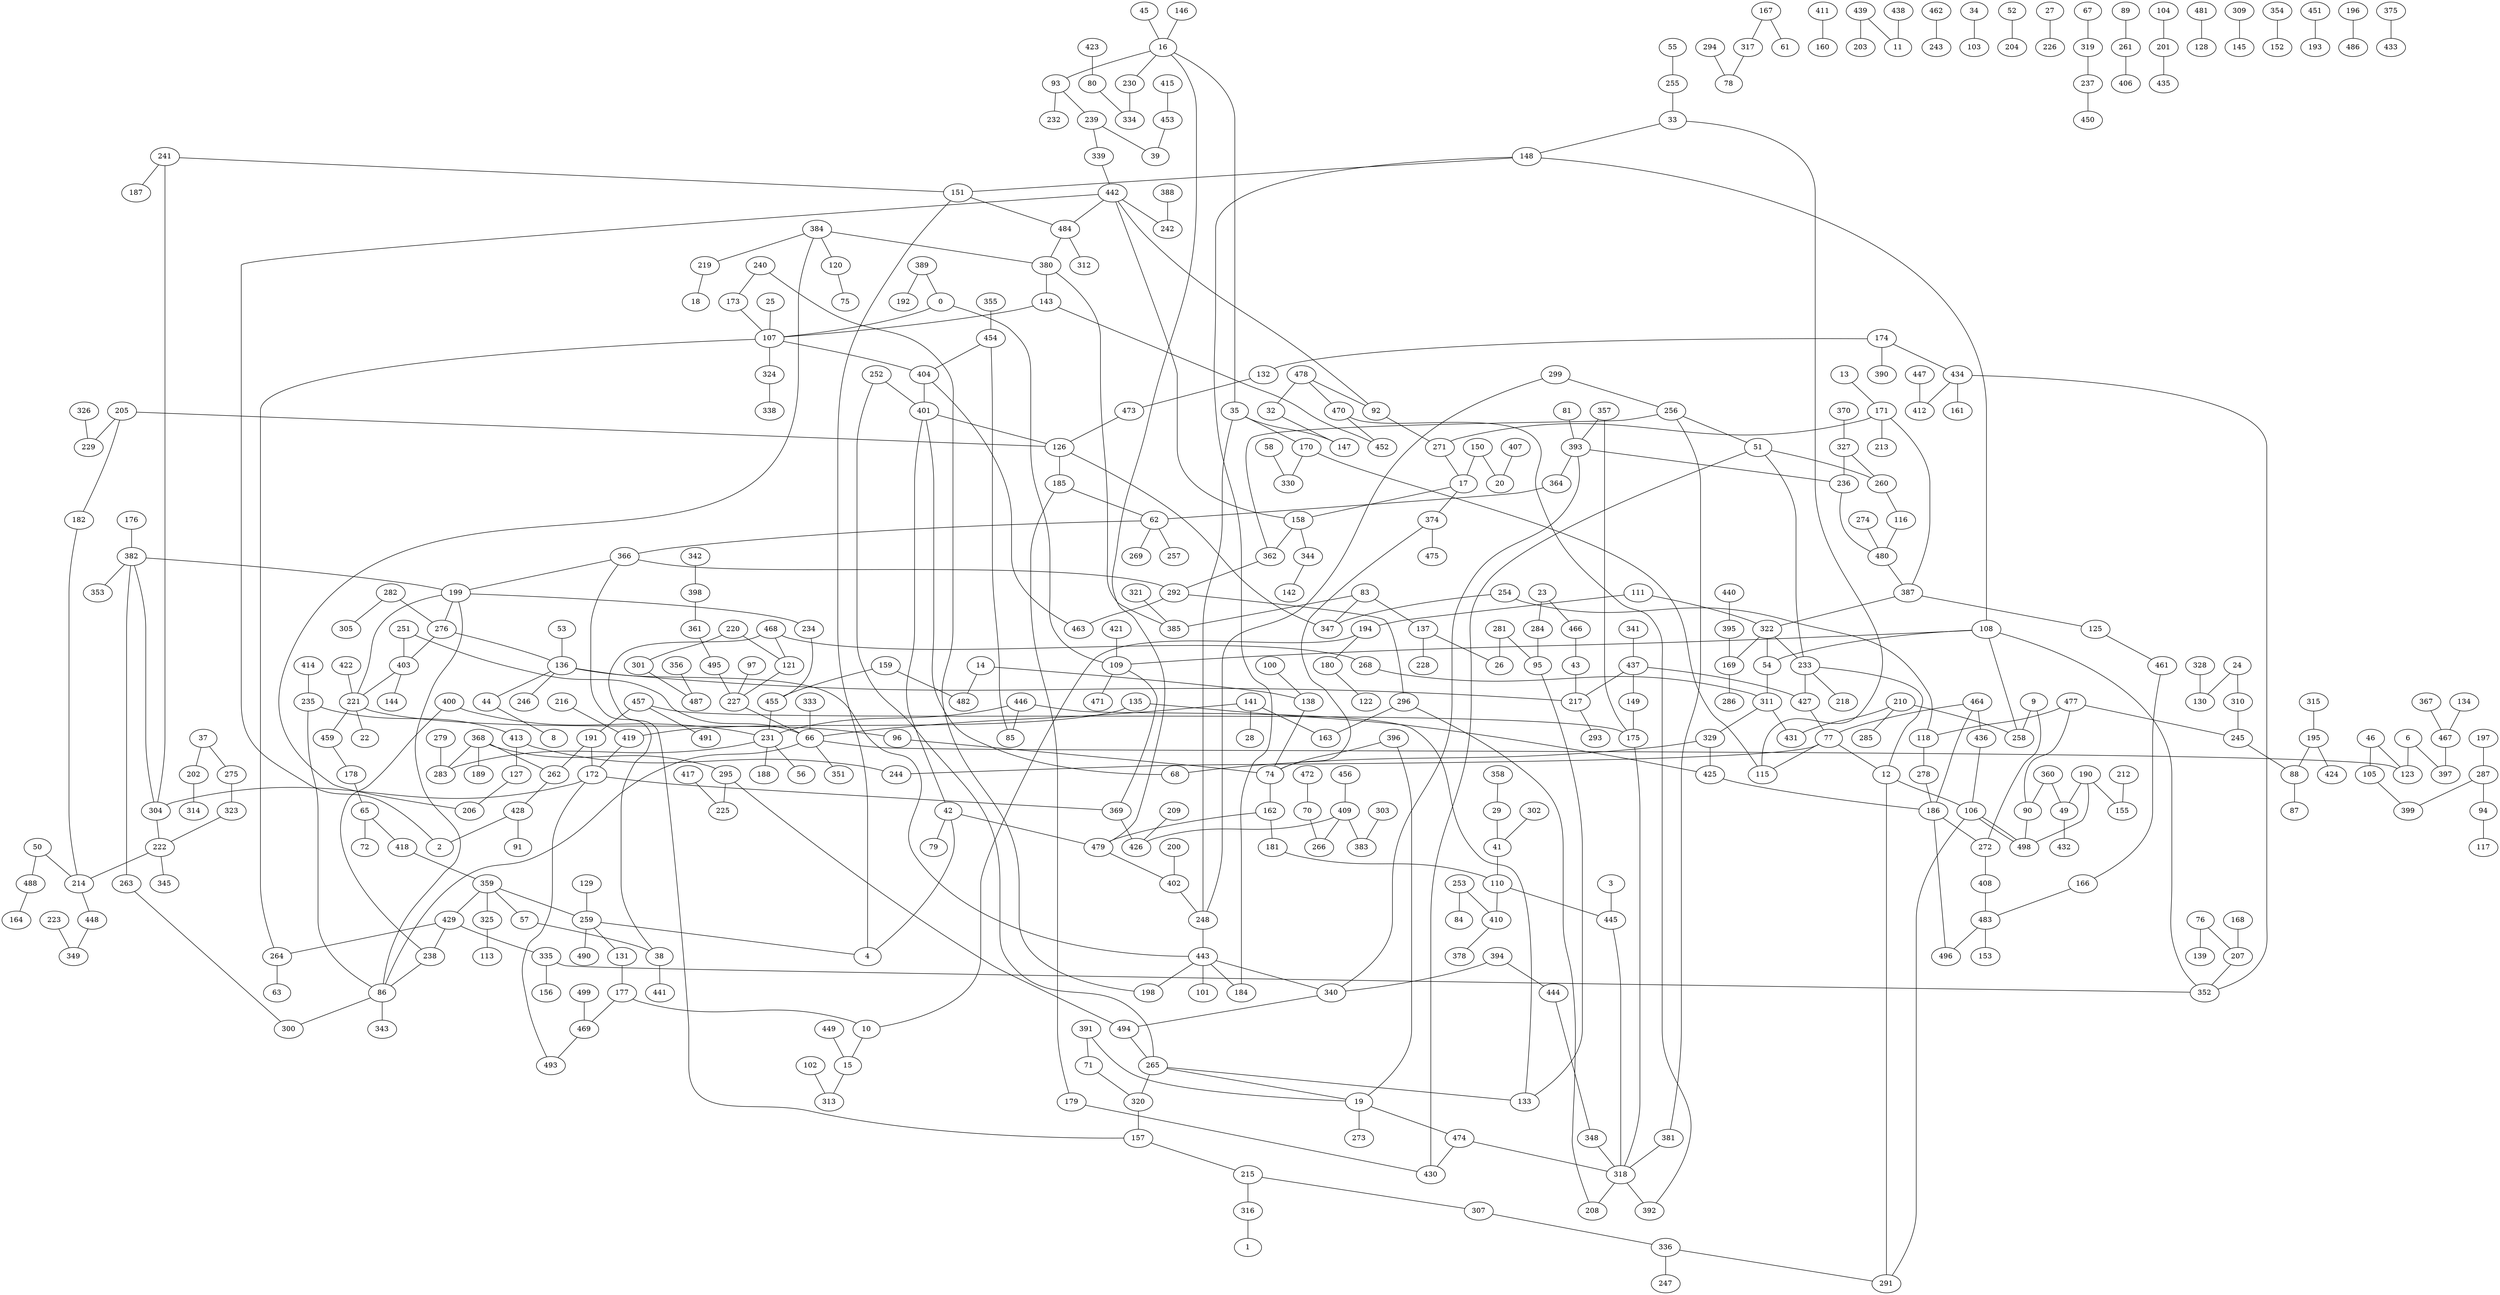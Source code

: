 graph a { 
241--187;
294--78;
259--4;
32--147;
328--130;
185--62;
382--353;
443--198;
311--329;
136--44;
477--90;
16--93;
38--441;
359--259;
468--268;
190--155;
336--291;
310--245;
356--487;
318--208;
199--221;
411--160;
442--92;
45--16;
252--401;
364--62;
402--248;
92--271;
109--471;
255--33;
105--399;
414--235;
16--35;
0--107;
329--425;
318--392;
327--260;
143--107;
158--344;
292--296;
400--238;
359--429;
440--395;
174--434;
256--381;
3--445;
205--229;
256--362;
429--238;
394--340;
457--191;
234--455;
393--236;
172--369;
437--149;
110--445;
109--369;
19--273;
366--38;
470--392;
439--203;
374--74;
437--427;
358--29;
221--96;
344--142;
302--41;
172--493;
251--403;
361--495;
166--483;
443--101;
14--138;
359--325;
478--32;
240--198;
259--490;
110--410;
284--95;
172--304;
233--51;
262--428;
233--427;
474--318;
469--493;
169--286;
10--15;
495--227;
462--243;
76--139;
100--138;
185--179;
447--412;
395--169;
210--285;
23--466;
141--28;
127--206;
263--300;
457--175;
380--143;
106--498;
366--199;
62--366;
477--245;
34--103;
108--258;
342--398;
446--231;
239--339;
6--397;
86--199;
299--248;
360--49;
245--88;
421--109;
93--232;
370--327;
23--284;
159--482;
231--56;
178--65;
393--364;
215--316;
438--11;
265--320;
76--207;
478--92;
134--467;
171--271;
418--359;
403--144;
368--189;
483--153;
320--157;
190--49;
423--80;
499--469;
387--322;
236--480;
41--110;
241--304;
453--39;
62--257;
33--148;
14--482;
227--66;
259--131;
409--426;
107--404;
170--330;
417--225;
359--57;
264--107;
339--442;
212--155;
180--122;
311--431;
304--222;
252--265;
282--305;
384--120;
335--156;
445--318;
135--419;
380--385;
464--436;
70--266;
317--78;
216--419;
52--204;
296--208;
488--164;
220--301;
170--115;
86--300;
443--184;
173--107;
222--345;
24--310;
480--387;
253--410;
230--334;
326--229;
194--180;
464--77;
27--226;
107--324;
199--276;
35--170;
42--479;
248--443;
205--126;
174--390;
37--202;
301--487;
35--248;
434--352;
253--84;
404--401;
254--347;
177--469;
191--262;
6--123;
442--158;
67--319;
413--244;
179--430;
264--63;
389--192;
323--222;
307--336;
463--404;
400--231;
12--106;
157--215;
58--330;
4--151;
256--51;
77--12;
333--66;
478--470;
389--0;
419--172;
464--186;
296--163;
448--349;
175--318;
394--444;
409--383;
403--221;
265--19;
276--403;
391--71;
223--349;
408--483;
148--151;
299--256;
149--175;
472--70;
89--261;
57--38;
77--115;
401--68;
466--43;
131--177;
279--283;
159--455;
148--108;
388--242;
467--397;
46--105;
210--258;
235--86;
382--263;
201--435;
355--454;
282--276;
322--169;
13--171;
136--443;
121--227;
396--19;
428--2;
384--206;
190--498;
369--426;
436--106;
449--15;
360--90;
118--278;
151--484;
202--314;
106--291;
106--498;
222--214;
24--130;
171--387;
425--186;
96--74;
235--413;
77--244;
116--480;
29--41;
132--473;
83--385;
37--275;
65--72;
434--412;
205--182;
97--227;
16--230;
446--133;
457--491;
278--186;
362--292;
481--128;
393--340;
268--311;
138--74;
158--362;
429--264;
66--123;
148--184;
474--430;
468--121;
295--494;
17--158;
174--132;
443--340;
219--18;
35--147;
125--461;
303--383;
186--496;
111--322;
329--68;
341--437;
9--272;
484--312;
396--74;
429--335;
265--133;
287--399;
176--382;
162--479;
141--66;
126--347;
261--406;
54--311;
401--126;
43--217;
483--496;
459--178;
327--236;
88--87;
434--161;
442--2;
391--19;
135--425;
104--201;
80--334;
16--479;
177--10;
143--452;
17--374;
150--17;
111--194;
357--393;
415--453;
19--474;
398--361;
221--459;
162--181;
0--109;
108--54;
129--259;
439--11;
214--448;
94--117;
324--338;
182--214;
200--402;
199--234;
15--313;
454--404;
33--115;
239--39;
42--79;
233--12;
456--409;
387--125;
309--145;
102--313;
62--269;
93--239;
368--262;
272--408;
191--172;
442--484;
237--450;
422--221;
74--162;
354--152;
231--283;
215--307;
451--193;
260--116;
238--86;
357--175;
401--42;
171--213;
251--66;
319--237;
384--219;
217--293;
95--133;
181--110;
25--107;
81--393;
321--385;
340--494;
195--88;
50--488;
366--292;
120--75;
137--228;
196--486;
197--287;
12--291;
46--123;
44--8;
281--26;
381--318;
479--402;
209--426;
348--318;
437--217;
241--151;
186--272;
375--433;
275--323;
254--118;
292--463;
126--185;
49--432;
454--85;
287--94;
271--17;
276--136;
231--188;
137--26;
108--109;
384--380;
295--225;
108--352;
410--378;
83--137;
195--424;
210--431;
146--16;
368--283;
51--260;
473--126;
240--173;
194--10;
382--304;
442--242;
444--348;
55--255;
136--246;
427--77;
315--195;
335--352;
336--247;
71--320;
141--163;
428--91;
53--136;
446--85;
374--475;
281--95;
51--430;
220--121;
322--233;
413--127;
461--166;
168--207;
382--199;
42--4;
409--266;
90--498;
86--343;
221--22;
9--258;
455--231;
367--467;
66--351;
50--214;
274--480;
316--1;
322--54;
477--118;
167--61;
207--352;
150--20;
167--317;
65--418;
407--20;
83--347;
470--452;
368--295;
325--113;
66--86;
468--157;
233--218;
484--380;
494--265;
136--217;
}
